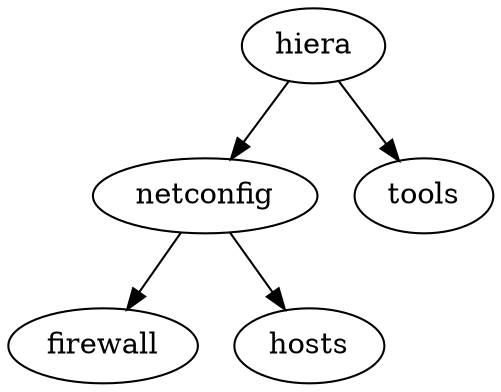 digraph  {
	firewall	 [fillcolor=yellow,
		shape=ellipse];
	hiera	 [fillcolor=yellow,
		shape=ellipse];
	netconfig	 [fillcolor=yellow,
		shape=ellipse];
	hiera -> netconfig;
	tools	 [fillcolor=yellow,
		shape=ellipse];
	hiera -> tools;
	netconfig -> firewall;
	hosts	 [fillcolor=yellow,
		shape=ellipse];
	netconfig -> hosts;
}
